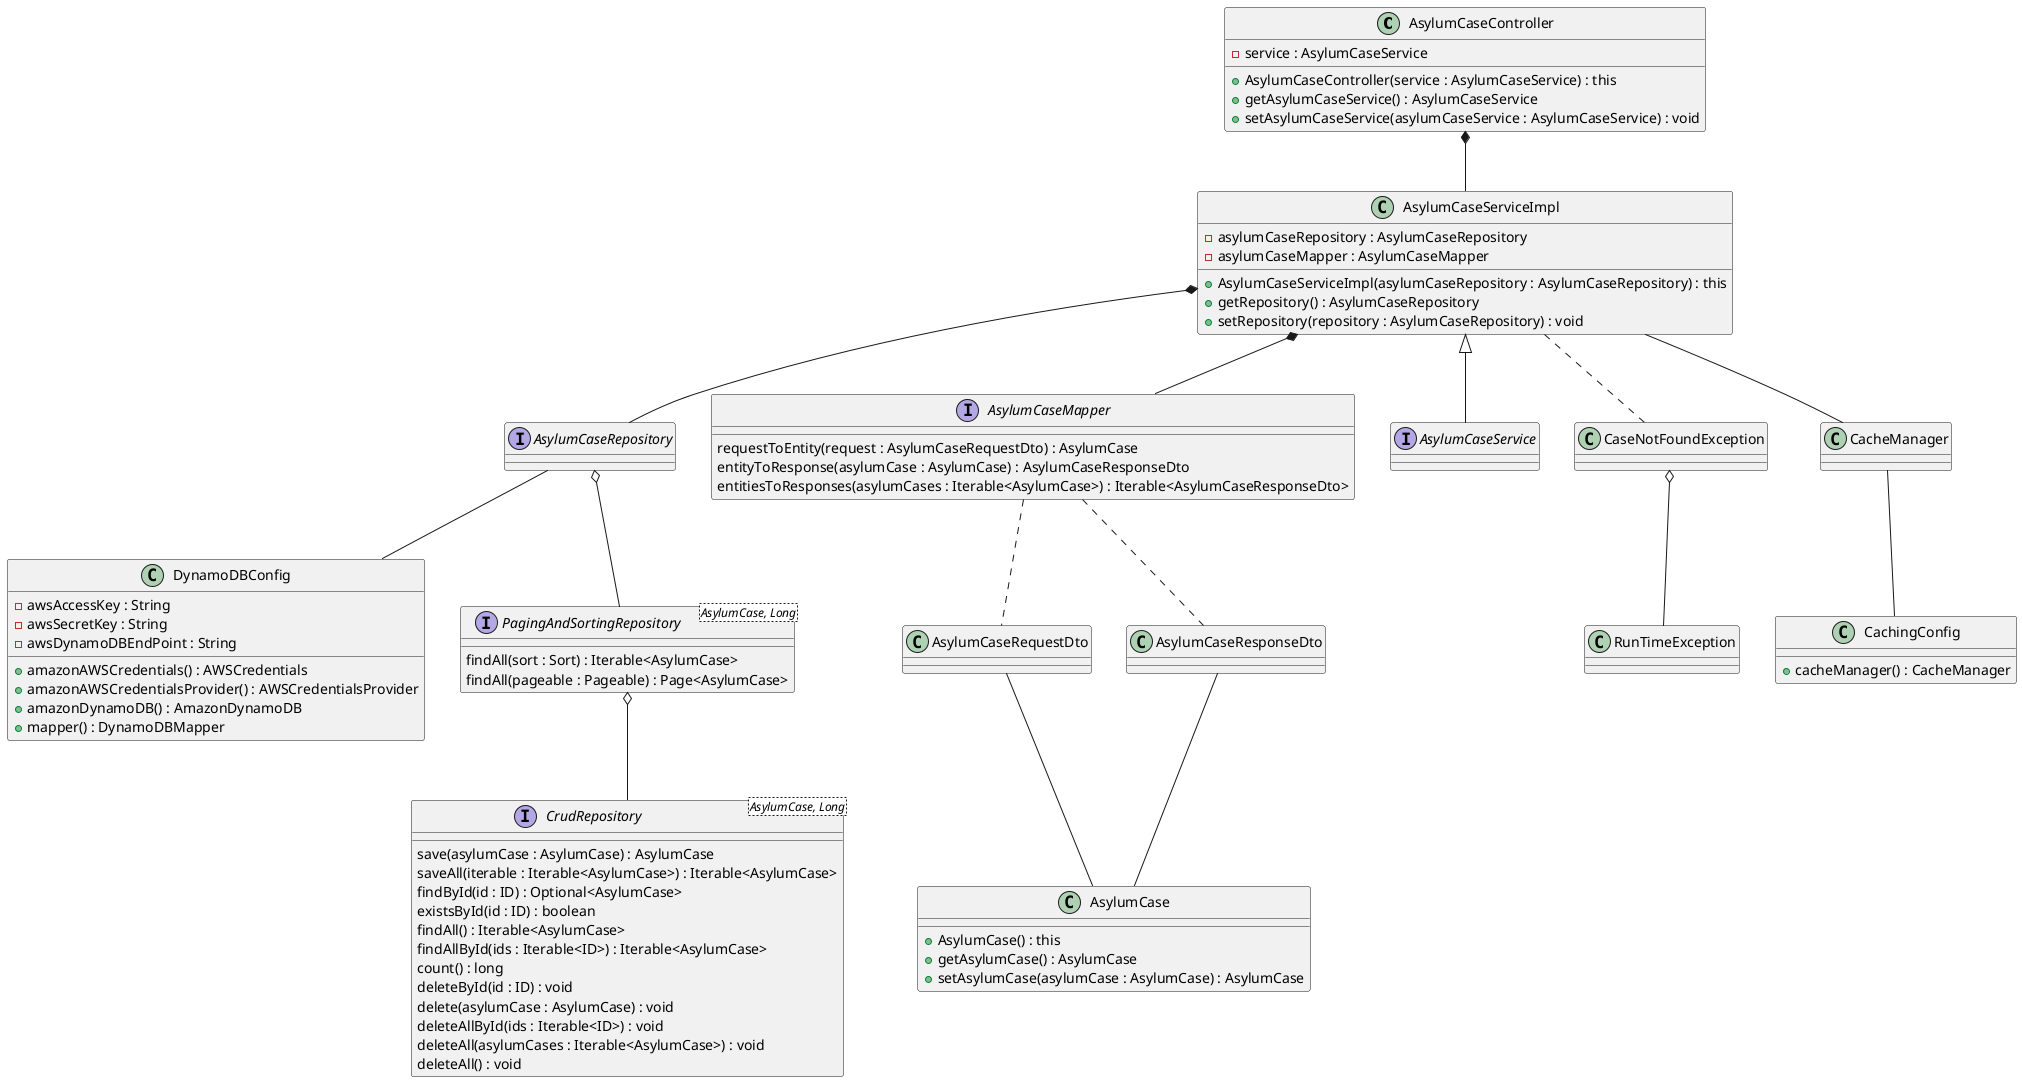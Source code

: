 @startuml

'End point mappings
class AsylumCaseController {
    - service : AsylumCaseService
    + AsylumCaseController(service : AsylumCaseService) : this
    + getAsylumCaseService() : AsylumCaseService
    + setAsylumCaseService(asylumCaseService : AsylumCaseService) : void
}

'Config for DynamoDB
class DynamoDBConfig {
    - awsAccessKey : String
    - awsSecretKey : String
    - awsDynamoDBEndPoint : String
    + amazonAWSCredentials() : AWSCredentials
    + amazonAWSCredentialsProvider() : AWSCredentialsProvider
    + amazonDynamoDB() : AmazonDynamoDB
    + mapper() : DynamoDBMapper
}

'Config to enable caching
class CachingConfig {
    + cacheManager() : CacheManager
}

'repo for DynamoDB calls
interface AsylumCaseRepository {
}

'POJO for data model
class AsylumCase {
    + AsylumCase() : this
    + getAsylumCase() : AsylumCase
    + setAsylumCase(asylumCase : AsylumCase) : AsylumCase
}

class AsylumCaseRequestDto {

}

class AsylumCaseResponseDto {

}

interface AsylumCaseMapper {
    requestToEntity(request : AsylumCaseRequestDto) : AsylumCase
    entityToResponse(asylumCase : AsylumCase) : AsylumCaseResponseDto
    entitiesToResponses(asylumCases : Iterable<AsylumCase>) : Iterable<AsylumCaseResponseDto>
}

'Add cache config Annotations in service
interface AsylumCaseService {

}

class AsylumCaseServiceImpl {
    - asylumCaseRepository : AsylumCaseRepository
    - asylumCaseMapper : AsylumCaseMapper
    + AsylumCaseServiceImpl(asylumCaseRepository : AsylumCaseRepository) : this
    + getRepository() : AsylumCaseRepository
    + setRepository(repository : AsylumCaseRepository) : void
}

class CaseNotFoundException


'Generated classes
class CacheManager

'Not owned classes & interfaces
interface PagingAndSortingRepository<AsylumCase, Long> {
    findAll(sort : Sort) : Iterable<AsylumCase>
    findAll(pageable : Pageable) : Page<AsylumCase>
}

interface CrudRepository <AsylumCase, Long> {
    save(asylumCase : AsylumCase) : AsylumCase
    saveAll(iterable : Iterable<AsylumCase>) : Iterable<AsylumCase>
    findById(id : ID) : Optional<AsylumCase>
    existsById(id : ID) : boolean
    findAll() : Iterable<AsylumCase>
    findAllById(ids : Iterable<ID>) : Iterable<AsylumCase>
    count() : long
    deleteById(id : ID) : void
    delete(asylumCase : AsylumCase) : void
    deleteAllById(ids : Iterable<ID>) : void
    deleteAll(asylumCases : Iterable<AsylumCase>) : void
    deleteAll() : void
}

class RunTimeException

AsylumCaseController *-- AsylumCaseServiceImpl

AsylumCaseServiceImpl <|-- AsylumCaseService
AsylumCaseServiceImpl *-- AsylumCaseRepository
AsylumCaseServiceImpl *-- AsylumCaseMapper
AsylumCaseServiceImpl -- CacheManager
AsylumCaseServiceImpl .. CaseNotFoundException


AsylumCaseMapper .. AsylumCaseRequestDto
AsylumCaseMapper .. AsylumCaseResponseDto

AsylumCaseRequestDto -- AsylumCase

AsylumCaseResponseDto -- AsylumCase

AsylumCaseRepository  o-- PagingAndSortingRepository
AsylumCaseRepository -- DynamoDBConfig

PagingAndSortingRepository  o-- CrudRepository

CacheManager -- CachingConfig

CaseNotFoundException o-- RunTimeException



'Extension/
'Association <|-- (owner <|-- pet) Implements
'Composition *-- (pet *-- leg) Instantiation (part of)
'Aggregation (car o-- wheel) Extends (has a)

@enduml
